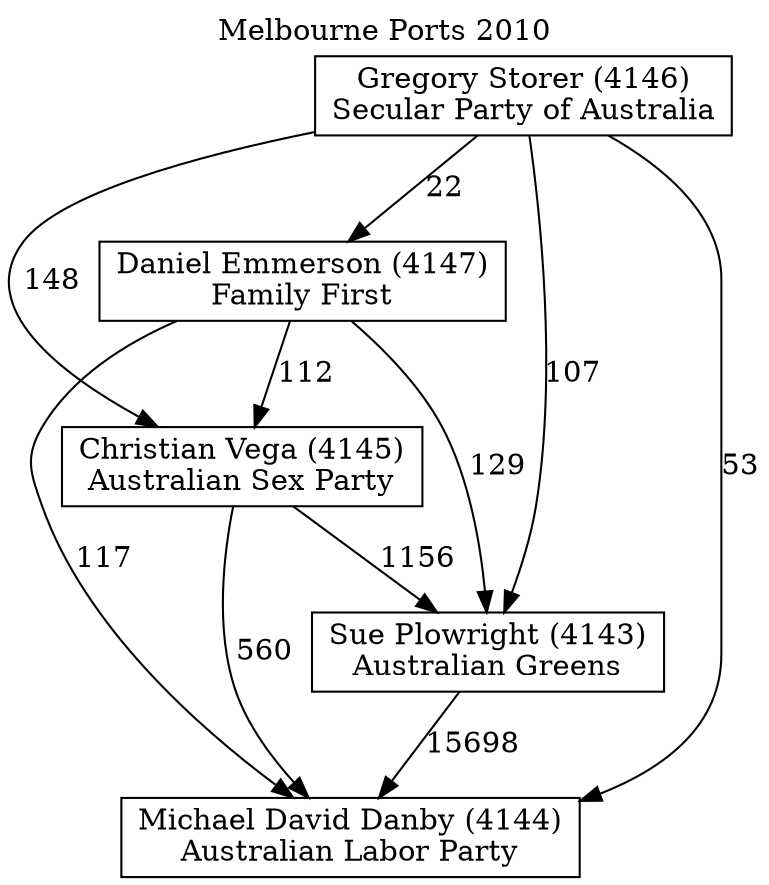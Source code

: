// House preference flow
digraph "Michael David Danby (4144)_Melbourne Ports_2010" {
	graph [label="Melbourne Ports 2010" labelloc=t mclimit=10]
	node [shape=box]
	"Michael David Danby (4144)" [label="Michael David Danby (4144)
Australian Labor Party"]
	"Sue Plowright (4143)" [label="Sue Plowright (4143)
Australian Greens"]
	"Christian Vega (4145)" [label="Christian Vega (4145)
Australian Sex Party"]
	"Daniel Emmerson (4147)" [label="Daniel Emmerson (4147)
Family First"]
	"Gregory Storer (4146)" [label="Gregory Storer (4146)
Secular Party of Australia"]
	"Sue Plowright (4143)" -> "Michael David Danby (4144)" [label=15698]
	"Christian Vega (4145)" -> "Sue Plowright (4143)" [label=1156]
	"Daniel Emmerson (4147)" -> "Christian Vega (4145)" [label=112]
	"Gregory Storer (4146)" -> "Daniel Emmerson (4147)" [label=22]
	"Christian Vega (4145)" -> "Michael David Danby (4144)" [label=560]
	"Daniel Emmerson (4147)" -> "Michael David Danby (4144)" [label=117]
	"Gregory Storer (4146)" -> "Michael David Danby (4144)" [label=53]
	"Gregory Storer (4146)" -> "Christian Vega (4145)" [label=148]
	"Daniel Emmerson (4147)" -> "Sue Plowright (4143)" [label=129]
	"Gregory Storer (4146)" -> "Sue Plowright (4143)" [label=107]
}
